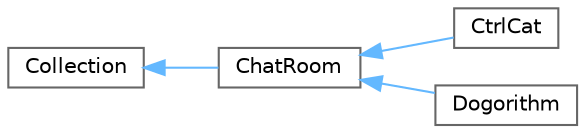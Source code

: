 digraph "Graphical Class Hierarchy"
{
 // LATEX_PDF_SIZE
  bgcolor="transparent";
  edge [fontname=Helvetica,fontsize=10,labelfontname=Helvetica,labelfontsize=10];
  node [fontname=Helvetica,fontsize=10,shape=box,height=0.2,width=0.4];
  rankdir="LR";
  Node0 [id="Node000000",label="Collection",height=0.2,width=0.4,color="grey40", fillcolor="white", style="filled",URL="$classCollection.html",tooltip="Abstract base class providing iterator interface for collections of users and messages."];
  Node0 -> Node1 [id="edge8_Node000000_Node000001",dir="back",color="steelblue1",style="solid",tooltip=" "];
  Node1 [id="Node000001",label="ChatRoom",height=0.2,width=0.4,color="grey40", fillcolor="white", style="filled",URL="$classChatRoom.html",tooltip="Abstract mediator class that coordinates communication between users."];
  Node1 -> Node2 [id="edge9_Node000001_Node000002",dir="back",color="steelblue1",style="solid",tooltip=" "];
  Node2 [id="Node000002",label="CtrlCat",height=0.2,width=0.4,color="grey40", fillcolor="white", style="filled",URL="$classCtrlCat.html",tooltip="Concrete chat room implementation for CtrlCat-themed discussions."];
  Node1 -> Node3 [id="edge10_Node000001_Node000003",dir="back",color="steelblue1",style="solid",tooltip=" "];
  Node3 [id="Node000003",label="Dogorithm",height=0.2,width=0.4,color="grey40", fillcolor="white", style="filled",URL="$classDogorithm.html",tooltip="Concrete chat room implementation for Dogorithm-themed discussions."];
}

